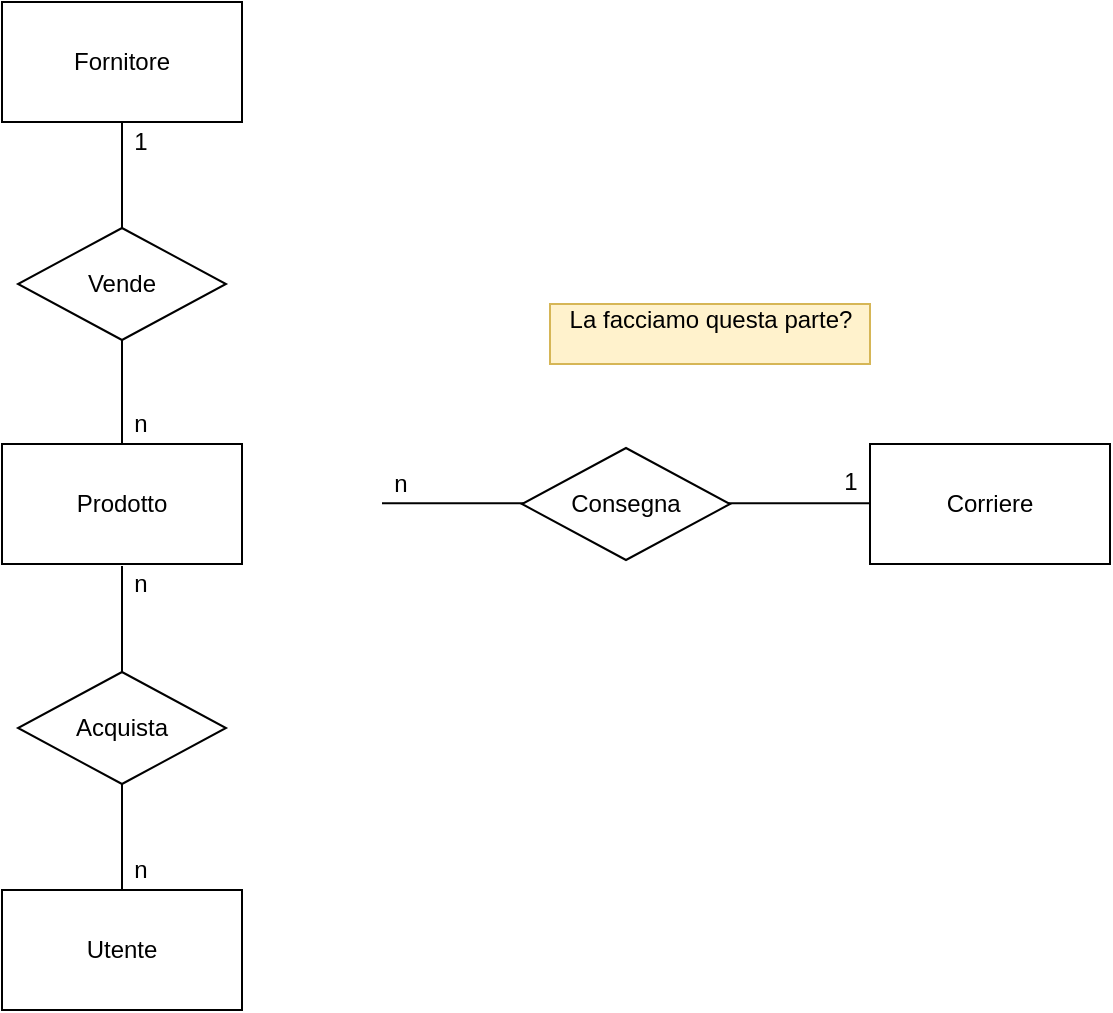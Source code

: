 <mxfile version="15.7.0" type="device"><diagram id="wTq9N5r1mDbkgZ2gK-QF" name="Page-1"><mxGraphModel dx="942" dy="640" grid="1" gridSize="10" guides="1" tooltips="1" connect="1" arrows="1" fold="1" page="1" pageScale="1" pageWidth="827" pageHeight="1169" math="0" shadow="0"><root><mxCell id="0"/><mxCell id="1" parent="0"/><mxCell id="2Ub8mIEkJuqV077EbhV4-1" value="Prodotto" style="rounded=0;whiteSpace=wrap;html=1;" parent="1" vertex="1"><mxGeometry x="221" y="320" width="120" height="60" as="geometry"/></mxCell><mxCell id="2Ub8mIEkJuqV077EbhV4-2" value="Fornitore" style="rounded=0;whiteSpace=wrap;html=1;" parent="1" vertex="1"><mxGeometry x="221" y="99" width="120" height="60" as="geometry"/></mxCell><mxCell id="2Ub8mIEkJuqV077EbhV4-3" value="Utente" style="rounded=0;whiteSpace=wrap;html=1;" parent="1" vertex="1"><mxGeometry x="221" y="543" width="120" height="60" as="geometry"/></mxCell><mxCell id="2Ub8mIEkJuqV077EbhV4-5" value="Acquista" style="rhombus;whiteSpace=wrap;html=1;" parent="1" vertex="1"><mxGeometry x="229" y="434" width="104" height="56" as="geometry"/></mxCell><mxCell id="RYsc9YP86QBIaQP3F9a--1" value="" style="endArrow=none;html=1;rounded=0;" parent="1" target="2Ub8mIEkJuqV077EbhV4-2" edge="1"><mxGeometry width="50" height="50" relative="1" as="geometry"><mxPoint x="281" y="212" as="sourcePoint"/><mxPoint x="282" y="162" as="targetPoint"/></mxGeometry></mxCell><mxCell id="RYsc9YP86QBIaQP3F9a--2" value="" style="endArrow=none;html=1;rounded=0;exitX=0.5;exitY=0;exitDx=0;exitDy=0;" parent="1" edge="1"><mxGeometry width="50" height="50" relative="1" as="geometry"><mxPoint x="281" y="320" as="sourcePoint"/><mxPoint x="281" y="267" as="targetPoint"/></mxGeometry></mxCell><mxCell id="RYsc9YP86QBIaQP3F9a--4" value="" style="endArrow=none;html=1;rounded=0;exitX=0.5;exitY=0;exitDx=0;exitDy=0;" parent="1" edge="1"><mxGeometry width="50" height="50" relative="1" as="geometry"><mxPoint x="281" y="434" as="sourcePoint"/><mxPoint x="281" y="381" as="targetPoint"/></mxGeometry></mxCell><mxCell id="RYsc9YP86QBIaQP3F9a--5" value="1" style="text;html=1;align=center;verticalAlign=middle;resizable=0;points=[];autosize=1;strokeColor=none;fillColor=none;" parent="1" vertex="1"><mxGeometry x="280" y="159" width="20" height="20" as="geometry"/></mxCell><mxCell id="RYsc9YP86QBIaQP3F9a--6" value="n" style="text;html=1;align=center;verticalAlign=middle;resizable=0;points=[];autosize=1;strokeColor=none;fillColor=none;" parent="1" vertex="1"><mxGeometry x="280" y="300" width="20" height="20" as="geometry"/></mxCell><mxCell id="RYsc9YP86QBIaQP3F9a--7" value="" style="endArrow=none;html=1;rounded=0;exitX=0.5;exitY=0;exitDx=0;exitDy=0;" parent="1" edge="1"><mxGeometry width="50" height="50" relative="1" as="geometry"><mxPoint x="281" y="543" as="sourcePoint"/><mxPoint x="281" y="490" as="targetPoint"/></mxGeometry></mxCell><mxCell id="RYsc9YP86QBIaQP3F9a--8" value="&lt;div&gt;n&lt;/div&gt;" style="text;html=1;align=center;verticalAlign=middle;resizable=0;points=[];autosize=1;strokeColor=none;fillColor=none;" parent="1" vertex="1"><mxGeometry x="280" y="380" width="20" height="20" as="geometry"/></mxCell><mxCell id="RYsc9YP86QBIaQP3F9a--9" value="n" style="text;html=1;align=center;verticalAlign=middle;resizable=0;points=[];autosize=1;strokeColor=none;fillColor=none;" parent="1" vertex="1"><mxGeometry x="280" y="523" width="20" height="20" as="geometry"/></mxCell><mxCell id="tYvBHIx9O9v4rNxwrJCp-1" value="Vende" style="rhombus;whiteSpace=wrap;html=1;" parent="1" vertex="1"><mxGeometry x="229" y="212" width="104" height="56" as="geometry"/></mxCell><mxCell id="tYvBHIx9O9v4rNxwrJCp-2" value="" style="endArrow=none;html=1;rounded=0;" parent="1" edge="1"><mxGeometry width="50" height="50" relative="1" as="geometry"><mxPoint x="482" y="349.6" as="sourcePoint"/><mxPoint x="411" y="349.6" as="targetPoint"/></mxGeometry></mxCell><mxCell id="tYvBHIx9O9v4rNxwrJCp-3" value="Consegna" style="rhombus;whiteSpace=wrap;html=1;" parent="1" vertex="1"><mxGeometry x="481" y="322" width="104" height="56" as="geometry"/></mxCell><mxCell id="tYvBHIx9O9v4rNxwrJCp-4" value="Corriere" style="rounded=0;whiteSpace=wrap;html=1;" parent="1" vertex="1"><mxGeometry x="655" y="320" width="120" height="60" as="geometry"/></mxCell><mxCell id="tYvBHIx9O9v4rNxwrJCp-5" value="" style="endArrow=none;html=1;rounded=0;" parent="1" edge="1"><mxGeometry width="50" height="50" relative="1" as="geometry"><mxPoint x="655" y="349.6" as="sourcePoint"/><mxPoint x="584" y="349.6" as="targetPoint"/></mxGeometry></mxCell><mxCell id="tYvBHIx9O9v4rNxwrJCp-6" value="1" style="text;html=1;align=center;verticalAlign=middle;resizable=0;points=[];autosize=1;strokeColor=none;fillColor=none;" parent="1" vertex="1"><mxGeometry x="635" y="329" width="20" height="20" as="geometry"/></mxCell><mxCell id="tYvBHIx9O9v4rNxwrJCp-7" value="n" style="text;html=1;align=center;verticalAlign=middle;resizable=0;points=[];autosize=1;strokeColor=none;fillColor=none;" parent="1" vertex="1"><mxGeometry x="410" y="330" width="20" height="20" as="geometry"/></mxCell><mxCell id="EM-cYt7YbCc-ez53eUwy-1" value="&lt;div&gt;La facciamo questa parte?&lt;/div&gt;&lt;div&gt;&lt;br&gt;&lt;/div&gt;" style="text;html=1;align=center;verticalAlign=middle;resizable=0;points=[];autosize=1;strokeColor=#d6b656;fillColor=#fff2cc;" vertex="1" parent="1"><mxGeometry x="495" y="250" width="160" height="30" as="geometry"/></mxCell></root></mxGraphModel></diagram></mxfile>